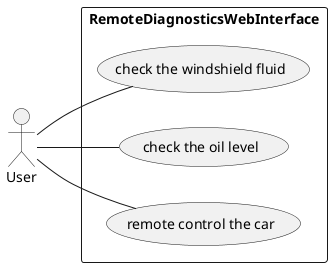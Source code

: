 @startuml
left to right direction
skinparam packageStyle rect

actor User
rectangle RemoteDiagnosticsWebInterface {
  User -- (check the windshield fluid)
  User -- (check the oil level)
  User -- (remote control the car)
}
@enduml